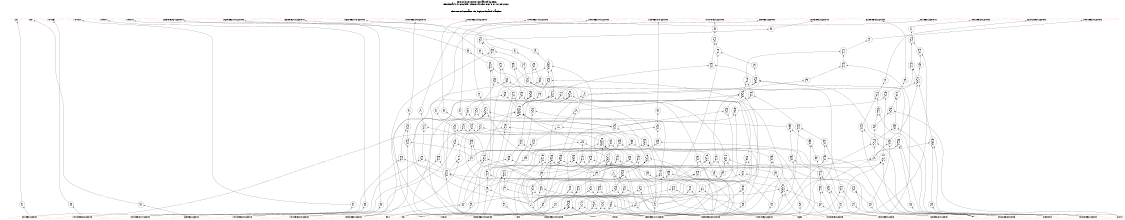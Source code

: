 # Network structure generated by ABC

digraph network {
size = "7.5,10";
center = true;
edge [dir = back];

{
  node [shape = plaintext];
  edge [style = invis];
  LevelTitle1 [label=""];
  LevelTitle2 [label=""];
  Level14 [label = ""];
  Level13 [label = ""];
  Level12 [label = ""];
  Level11 [label = ""];
  Level10 [label = ""];
  Level9 [label = ""];
  Level8 [label = ""];
  Level7 [label = ""];
  Level6 [label = ""];
  Level5 [label = ""];
  Level4 [label = ""];
  Level3 [label = ""];
  Level2 [label = ""];
  Level1 [label = ""];
  Level0 [label = ""];
  LevelTitle1 ->  LevelTitle2 ->  Level14 ->  Level13 ->  Level12 ->  Level11 ->  Level10 ->  Level9 ->  Level8 ->  Level7 ->  Level6 ->  Level5 ->  Level4 ->  Level3 ->  Level2 ->  Level1 ->  Level0;
}

{
  rank = same;
  LevelTitle1;
  title1 [shape=plaintext,
          fontsize=20,
          fontname = "Times-Roman",
          label="Network structure visualized by ABC\nBenchmark \"b10_C.blif\". Time was Thu Oct  8 21:07:29 2020. "
         ];
}

{
  rank = same;
  LevelTitle2;
  title2 [shape=plaintext,
          fontsize=18,
          fontname = "Times-Roman",
          label="The network contains 196 logic nodes and 0 latches.\n"
         ];
}

{
  rank = same;
  Level14;
  Node28 [label = "CTS", shape = invtriangle, color = coral, fillcolor = coral];
  Node29 [label = "CTR", shape = invtriangle, color = coral, fillcolor = coral];
  Node30 [label = "V_OUT_3_", shape = invtriangle, color = coral, fillcolor = coral];
  Node31 [label = "V_OUT_2_", shape = invtriangle, color = coral, fillcolor = coral];
  Node32 [label = "V_OUT_1_", shape = invtriangle, color = coral, fillcolor = coral];
  Node33 [label = "V_OUT_0_", shape = invtriangle, color = coral, fillcolor = coral];
  Node34 [label = "STATO_REG_3__SCAN_OUT", shape = invtriangle, color = coral, fillcolor = coral];
  Node35 [label = "STATO_REG_2__SCAN_OUT", shape = invtriangle, color = coral, fillcolor = coral];
  Node36 [label = "STATO_REG_1__SCAN_OUT", shape = invtriangle, color = coral, fillcolor = coral];
  Node37 [label = "STATO_REG_0__SCAN_OUT", shape = invtriangle, color = coral, fillcolor = coral];
  Node38 [label = "V_OUT_REG_3__SCAN_OUT", shape = invtriangle, color = coral, fillcolor = coral];
  Node39 [label = "V_OUT_REG_2__SCAN_OUT", shape = invtriangle, color = coral, fillcolor = coral];
  Node40 [label = "V_OUT_REG_1__SCAN_OUT", shape = invtriangle, color = coral, fillcolor = coral];
  Node41 [label = "V_OUT_REG_0__SCAN_OUT", shape = invtriangle, color = coral, fillcolor = coral];
  Node42 [label = "SIGN_REG_3__SCAN_OUT", shape = invtriangle, color = coral, fillcolor = coral];
  Node43 [label = "VOTO1_REG_SCAN_OUT", shape = invtriangle, color = coral, fillcolor = coral];
  Node44 [label = "CTR_REG_SCAN_OUT", shape = invtriangle, color = coral, fillcolor = coral];
  Node45 [label = "VOTO3_REG_SCAN_OUT", shape = invtriangle, color = coral, fillcolor = coral];
  Node46 [label = "LAST_R_REG_SCAN_OUT", shape = invtriangle, color = coral, fillcolor = coral];
  Node47 [label = "CTS_REG_SCAN_OUT", shape = invtriangle, color = coral, fillcolor = coral];
  Node48 [label = "VOTO2_REG_SCAN_OUT", shape = invtriangle, color = coral, fillcolor = coral];
  Node49 [label = "LAST_G_REG_SCAN_OUT", shape = invtriangle, color = coral, fillcolor = coral];
  Node50 [label = "VOTO0_REG_SCAN_OUT", shape = invtriangle, color = coral, fillcolor = coral];
}

{
  rank = same;
  Level13;
  Node66 [label = "66\n1 1", shape = ellipse];
  Node68 [label = "68\n1 1", shape = ellipse];
  Node71 [label = "71\n1 1", shape = ellipse];
}

{
  rank = same;
  Level12;
  Node73 [label = "73\n1 1", shape = ellipse];
  Node112 [label = "112\n0- 1\n-0 1", shape = ellipse];
  Node113 [label = "113\n0- 1\n-0 1", shape = ellipse];
  Node115 [label = "115\n0- 1\n-0 1", shape = ellipse];
}

{
  rank = same;
  Level11;
  Node57 [label = "57\n1 1", shape = ellipse];
  Node58 [label = "58\n1 1", shape = ellipse];
  Node59 [label = "59\n1 1", shape = ellipse];
  Node60 [label = "60\n1 1", shape = ellipse];
  Node117 [label = "117\n0- 1\n-0 1", shape = ellipse];
  Node226 [label = "226\n0- 1\n-0 1", shape = ellipse];
  Node236 [label = "236\n0- 1\n-0 1", shape = ellipse];
  Node240 [label = "240\n0- 1\n-0 1", shape = ellipse];
}

{
  rank = same;
  Level10;
  Node84 [label = "84\n0--- 1\n-0-- 1\n--0- 1\n---0 1", shape = ellipse];
  Node85 [label = "85\n0-- 1\n-0- 1\n--0 1", shape = ellipse];
  Node86 [label = "86\n0- 1\n-0 1", shape = ellipse];
  Node107 [label = "107\n0- 1\n-0 1", shape = ellipse];
  Node167 [label = "167\n0 1", shape = ellipse];
  Node179 [label = "179\n0 1", shape = ellipse];
  Node193 [label = "193\n0 1", shape = ellipse];
  Node227 [label = "227\n0- 1\n-0 1", shape = ellipse];
  Node237 [label = "237\n0- 1\n-0 1", shape = ellipse];
  Node241 [label = "241\n0- 1\n-0 1", shape = ellipse];
  Node244 [label = "244\n0- 1\n-0 1", shape = ellipse];
}

{
  rank = same;
  Level9;
  Node69 [label = "69\n1 1", shape = ellipse];
  Node72 [label = "72\n1 1", shape = ellipse];
  Node123 [label = "123\n0-- 1\n-0- 1\n--0 1", shape = ellipse];
  Node124 [label = "124\n0- 1\n-0 1", shape = ellipse];
  Node127 [label = "127\n0-- 1\n-0- 1\n--0 1", shape = ellipse];
  Node154 [label = "154\n0- 1\n-0 1", shape = ellipse];
  Node158 [label = "158\n0- 1\n-0 1", shape = ellipse];
  Node198 [label = "198\n0 1", shape = ellipse];
  Node206 [label = "206\n0- 1\n-0 1", shape = ellipse];
  Node216 [label = "216\n0- 1\n-0 1", shape = ellipse];
  Node245 [label = "245\n0- 1\n-0 1", shape = ellipse];
}

{
  rank = same;
  Level8;
  Node70 [label = "70\n1 1", shape = ellipse];
  Node79 [label = "79\n11 1", shape = ellipse];
  Node114 [label = "114\n0- 1\n-0 1", shape = ellipse];
  Node116 [label = "116\n0- 1\n-0 1", shape = ellipse];
  Node129 [label = "129\n0-- 1\n-0- 1\n--0 1", shape = ellipse];
  Node148 [label = "148\n0 1", shape = ellipse];
  Node152 [label = "152\n0- 1\n-0 1", shape = ellipse];
  Node153 [label = "153\n0-- 1\n-0- 1\n--0 1", shape = ellipse];
  Node156 [label = "156\n0-- 1\n-0- 1\n--0 1", shape = ellipse];
  Node172 [label = "172\n0- 1\n-0 1", shape = ellipse];
  Node182 [label = "182\n0- 1\n-0 1", shape = ellipse];
  Node196 [label = "196\n0- 1\n-0 1", shape = ellipse];
  Node204 [label = "204\n0- 1\n-0 1", shape = ellipse];
  Node214 [label = "214\n0-- 1\n-0- 1\n--0 1", shape = ellipse];
  Node217 [label = "217\n0- 1\n-0 1", shape = ellipse];
}

{
  rank = same;
  Level7;
  Node61 [label = "61\n1 1", shape = ellipse];
  Node62 [label = "62\n1 1", shape = ellipse];
  Node63 [label = "63\n1 1", shape = ellipse];
  Node64 [label = "64\n1 1", shape = ellipse];
  Node65 [label = "65\n1 1", shape = ellipse];
  Node67 [label = "67\n1 1", shape = ellipse];
  Node78 [label = "78\n11 1", shape = ellipse];
  Node81 [label = "81\n0--- 1\n-0-- 1\n--0- 1\n---0 1", shape = ellipse];
  Node103 [label = "103\n0---- 1\n-0--- 1\n--0-- 1\n---0- 1\n----0 1", shape = ellipse];
  Node171 [label = "171\n0- 1\n-0 1", shape = ellipse];
  Node180 [label = "180\n0- 1\n-0 1", shape = ellipse];
  Node181 [label = "181\n0- 1\n-0 1", shape = ellipse];
  Node195 [label = "195\n0- 1\n-0 1", shape = ellipse];
  Node203 [label = "203\n0- 1\n-0 1", shape = ellipse];
  Node239 [label = "239\n0- 1\n-0 1", shape = ellipse];
  Node243 [label = "243\n0- 1\n-0 1", shape = ellipse];
}

{
  rank = same;
  Level6;
  Node77 [label = "77\n11 1", shape = ellipse];
  Node82 [label = "82\n0- 1\n-0 1", shape = ellipse];
  Node83 [label = "83\n0- 1\n-0 1", shape = ellipse];
  Node108 [label = "108\n0- 1\n-0 1", shape = ellipse];
  Node109 [label = "109\n0- 1\n-0 1", shape = ellipse];
  Node110 [label = "110\n0- 1\n-0 1", shape = ellipse];
  Node111 [label = "111\n0- 1\n-0 1", shape = ellipse];
  Node161 [label = "161\n0-- 1\n-0- 1\n--0 1", shape = ellipse];
  Node169 [label = "169\n0- 1\n-0 1", shape = ellipse];
  Node183 [label = "183\n0 1", shape = ellipse];
  Node191 [label = "191\n0- 1\n-0 1", shape = ellipse];
  Node202 [label = "202\n0- 1\n-0 1", shape = ellipse];
  Node235 [label = "235\n0- 1\n-0 1", shape = ellipse];
  Node238 [label = "238\n0- 1\n-0 1", shape = ellipse];
  Node242 [label = "242\n0- 1\n-0 1", shape = ellipse];
}

{
  rank = same;
  Level5;
  Node118 [label = "118\n111 1", shape = ellipse];
  Node126 [label = "126\n0-- 1\n-0- 1\n--0 1", shape = ellipse];
  Node137 [label = "137\n0- 1\n-0 1", shape = ellipse];
  Node142 [label = "142\n0- 1\n-0 1", shape = ellipse];
  Node151 [label = "151\n0- 1\n-0 1", shape = ellipse];
  Node160 [label = "160\n0-- 1\n-0- 1\n--0 1", shape = ellipse];
  Node163 [label = "163\n0- 1\n-0 1", shape = ellipse];
  Node166 [label = "166\n0-- 1\n-0- 1\n--0 1", shape = ellipse];
  Node168 [label = "168\n0- 1\n-0 1", shape = ellipse];
  Node175 [label = "175\n0- 1\n-0 1", shape = ellipse];
  Node188 [label = "188\n0--- 1\n-0-- 1\n--0- 1\n---0 1", shape = ellipse];
  Node192 [label = "192\n0-- 1\n-0- 1\n--0 1", shape = ellipse];
  Node201 [label = "201\n0- 1\n-0 1", shape = ellipse];
  Node219 [label = "219\n0- 1\n-0 1", shape = ellipse];
  Node221 [label = "221\n0- 1\n-0 1", shape = ellipse];
  Node223 [label = "223\n0- 1\n-0 1", shape = ellipse];
  Node225 [label = "225\n0- 1\n-0 1", shape = ellipse];
  Node233 [label = "233\n0- 1\n-0 1", shape = ellipse];
}

{
  rank = same;
  Level4;
  Node76 [label = "76\n11 1", shape = ellipse];
  Node133 [label = "133\n0 1", shape = ellipse];
  Node134 [label = "134\n0-- 1\n-0- 1\n--0 1", shape = ellipse];
  Node135 [label = "135\n0-- 1\n-0- 1\n--0 1", shape = ellipse];
  Node141 [label = "141\n0 1", shape = ellipse];
  Node143 [label = "143\n0- 1\n-0 1", shape = ellipse];
  Node146 [label = "146\n0-- 1\n-0- 1\n--0 1", shape = ellipse];
  Node147 [label = "147\n0- 1\n-0 1", shape = ellipse];
  Node149 [label = "149\n0- 1\n-0 1", shape = ellipse];
  Node150 [label = "150\n0- 1\n-0 1", shape = ellipse];
  Node157 [label = "157\n0- 1\n-0 1", shape = ellipse];
  Node159 [label = "159\n0- 1\n-0 1", shape = ellipse];
  Node162 [label = "162\n0-- 1\n-0- 1\n--0 1", shape = ellipse];
  Node165 [label = "165\n0-- 1\n-0- 1\n--0 1", shape = ellipse];
  Node170 [label = "170\n0-- 1\n-0- 1\n--0 1", shape = ellipse];
  Node174 [label = "174\n0--- 1\n-0-- 1\n--0- 1\n---0 1", shape = ellipse];
  Node178 [label = "178\n0- 1\n-0 1", shape = ellipse];
  Node186 [label = "186\n0- 1\n-0 1", shape = ellipse];
  Node190 [label = "190\n0-- 1\n-0- 1\n--0 1", shape = ellipse];
  Node194 [label = "194\n0-- 1\n-0- 1\n--0 1", shape = ellipse];
  Node197 [label = "197\n0- 1\n-0 1", shape = ellipse];
  Node199 [label = "199\n0- 1\n-0 1", shape = ellipse];
  Node209 [label = "209\n0-- 1\n-0- 1\n--0 1", shape = ellipse];
  Node215 [label = "215\n0- 1\n-0 1", shape = ellipse];
  Node218 [label = "218\n0- 1\n-0 1", shape = ellipse];
  Node220 [label = "220\n0- 1\n-0 1", shape = ellipse];
  Node222 [label = "222\n0- 1\n-0 1", shape = ellipse];
  Node224 [label = "224\n0- 1\n-0 1", shape = ellipse];
  Node232 [label = "232\n0 1", shape = ellipse];
  Node234 [label = "234\n0- 1\n-0 1", shape = ellipse];
}

{
  rank = same;
  Level3;
  Node80 [label = "80\n11 1", shape = ellipse];
  Node92 [label = "92\n0- 1\n-0 1", shape = ellipse];
  Node119 [label = "119\n0- 1\n-0 1", shape = ellipse];
  Node120 [label = "120\n0-- 1\n-0- 1\n--0 1", shape = ellipse];
  Node130 [label = "130\n0 1", shape = ellipse];
  Node132 [label = "132\n0 1", shape = ellipse];
  Node136 [label = "136\n0 1", shape = ellipse];
  Node138 [label = "138\n0 1", shape = ellipse];
  Node139 [label = "139\n0 1", shape = ellipse];
  Node145 [label = "145\n0 1", shape = ellipse];
  Node155 [label = "155\n0- 1\n-0 1", shape = ellipse];
  Node177 [label = "177\n0- 1\n-0 1", shape = ellipse];
  Node189 [label = "189\n0-- 1\n-0- 1\n--0 1", shape = ellipse];
  Node208 [label = "208\n0-- 1\n-0- 1\n--0 1", shape = ellipse];
  Node210 [label = "210\n0-- 1\n-0- 1\n--0 1", shape = ellipse];
  Node213 [label = "213\n0- 1\n-0 1", shape = ellipse];
}

{
  rank = same;
  Level2;
  Node75 [label = "75\n11 1", shape = ellipse];
  Node88 [label = "88\n0- 1\n-0 1", shape = ellipse];
  Node94 [label = "94\n0- 1\n-0 1", shape = ellipse];
  Node97 [label = "97\n0- 1\n-0 1", shape = ellipse];
  Node99 [label = "99\n0- 1\n-0 1", shape = ellipse];
  Node102 [label = "102\n0--- 1\n-0-- 1\n--0- 1\n---0 1", shape = ellipse];
  Node105 [label = "105\n0- 1\n-0 1", shape = ellipse];
  Node140 [label = "140\n0 1", shape = ellipse];
  Node173 [label = "173\n0- 1\n-0 1", shape = ellipse];
  Node176 [label = "176\n0- 1\n-0 1", shape = ellipse];
  Node185 [label = "185\n0- 1\n-0 1", shape = ellipse];
  Node187 [label = "187\n0- 1\n-0 1", shape = ellipse];
  Node200 [label = "200\n0- 1\n-0 1", shape = ellipse];
  Node207 [label = "207\n0- 1\n-0 1", shape = ellipse];
  Node211 [label = "211\n0- 1\n-0 1", shape = ellipse];
  Node212 [label = "212\n0- 1\n-0 1", shape = ellipse];
  Node228 [label = "228\n0- 1\n-0 1", shape = ellipse];
  Node229 [label = "229\n0- 1\n-0 1", shape = ellipse];
  Node230 [label = "230\n0- 1\n-0 1", shape = ellipse];
  Node231 [label = "231\n0- 1\n-0 1", shape = ellipse];
}

{
  rank = same;
  Level1;
  Node51 [label = "51\n1 1", shape = ellipse];
  Node52 [label = "52\n1 1", shape = ellipse];
  Node53 [label = "53\n1 1", shape = ellipse];
  Node54 [label = "54\n1 1", shape = ellipse];
  Node55 [label = "55\n1 1", shape = ellipse];
  Node56 [label = "56\n1 1", shape = ellipse];
  Node74 [label = "74\n00 1", shape = ellipse];
  Node87 [label = "87\n0 1", shape = ellipse];
  Node89 [label = "89\n0 1", shape = ellipse];
  Node90 [label = "90\n0 1", shape = ellipse];
  Node91 [label = "91\n0 1", shape = ellipse];
  Node93 [label = "93\n0 1", shape = ellipse];
  Node95 [label = "95\n0 1", shape = ellipse];
  Node96 [label = "96\n0 1", shape = ellipse];
  Node98 [label = "98\n0- 1\n-0 1", shape = ellipse];
  Node100 [label = "100\n0 1", shape = ellipse];
  Node101 [label = "101\n0 1", shape = ellipse];
  Node104 [label = "104\n0 1", shape = ellipse];
  Node106 [label = "106\n0 1", shape = ellipse];
  Node121 [label = "121\n0 1", shape = ellipse];
  Node122 [label = "122\n0 1", shape = ellipse];
  Node125 [label = "125\n0 1", shape = ellipse];
  Node128 [label = "128\n0 1", shape = ellipse];
  Node131 [label = "131\n0 1", shape = ellipse];
  Node144 [label = "144\n1- 1\n-1 1", shape = ellipse];
  Node164 [label = "164\n0- 1\n-0 1", shape = ellipse];
  Node184 [label = "184\n1- 1\n-1 1", shape = ellipse];
  Node205 [label = "205\n0--- 1\n-0-- 1\n--0- 1\n---0 1", shape = ellipse];
}

{
  rank = same;
  Level0;
  Node1 [label = "G_BUTTON", shape = triangle, color = coral, fillcolor = coral];
  Node2 [label = "KEY", shape = triangle, color = coral, fillcolor = coral];
  Node3 [label = "START", shape = triangle, color = coral, fillcolor = coral];
  Node4 [label = "TEST", shape = triangle, color = coral, fillcolor = coral];
  Node5 [label = "RTS", shape = triangle, color = coral, fillcolor = coral];
  Node6 [label = "RTR", shape = triangle, color = coral, fillcolor = coral];
  Node7 [label = "VOTO0_REG_SCAN_IN", shape = triangle, color = coral, fillcolor = coral];
  Node8 [label = "V_IN_3_", shape = triangle, color = coral, fillcolor = coral];
  Node9 [label = "V_IN_2_", shape = triangle, color = coral, fillcolor = coral];
  Node10 [label = "V_IN_1_", shape = triangle, color = coral, fillcolor = coral];
  Node11 [label = "V_IN_0_", shape = triangle, color = coral, fillcolor = coral];
  Node12 [label = "STATO_REG_3__SCAN_IN", shape = triangle, color = coral, fillcolor = coral];
  Node13 [label = "STATO_REG_2__SCAN_IN", shape = triangle, color = coral, fillcolor = coral];
  Node14 [label = "STATO_REG_1__SCAN_IN", shape = triangle, color = coral, fillcolor = coral];
  Node15 [label = "STATO_REG_0__SCAN_IN", shape = triangle, color = coral, fillcolor = coral];
  Node16 [label = "V_OUT_REG_3__SCAN_IN", shape = triangle, color = coral, fillcolor = coral];
  Node17 [label = "V_OUT_REG_2__SCAN_IN", shape = triangle, color = coral, fillcolor = coral];
  Node18 [label = "V_OUT_REG_1__SCAN_IN", shape = triangle, color = coral, fillcolor = coral];
  Node19 [label = "V_OUT_REG_0__SCAN_IN", shape = triangle, color = coral, fillcolor = coral];
  Node20 [label = "SIGN_REG_3__SCAN_IN", shape = triangle, color = coral, fillcolor = coral];
  Node21 [label = "VOTO1_REG_SCAN_IN", shape = triangle, color = coral, fillcolor = coral];
  Node22 [label = "CTR_REG_SCAN_IN", shape = triangle, color = coral, fillcolor = coral];
  Node23 [label = "VOTO3_REG_SCAN_IN", shape = triangle, color = coral, fillcolor = coral];
  Node24 [label = "LAST_R_REG_SCAN_IN", shape = triangle, color = coral, fillcolor = coral];
  Node25 [label = "CTS_REG_SCAN_IN", shape = triangle, color = coral, fillcolor = coral];
  Node26 [label = "VOTO2_REG_SCAN_IN", shape = triangle, color = coral, fillcolor = coral];
  Node27 [label = "LAST_G_REG_SCAN_IN", shape = triangle, color = coral, fillcolor = coral];
  Node246 [label = "Const0", shape = ellipse, color = coral, fillcolor = coral];
}

title1 -> title2 [style = invis];
title2 -> Node28 [style = invis];
title2 -> Node29 [style = invis];
title2 -> Node30 [style = invis];
title2 -> Node31 [style = invis];
title2 -> Node32 [style = invis];
title2 -> Node33 [style = invis];
title2 -> Node34 [style = invis];
title2 -> Node35 [style = invis];
title2 -> Node36 [style = invis];
title2 -> Node37 [style = invis];
title2 -> Node38 [style = invis];
title2 -> Node39 [style = invis];
title2 -> Node40 [style = invis];
title2 -> Node41 [style = invis];
title2 -> Node42 [style = invis];
title2 -> Node43 [style = invis];
title2 -> Node44 [style = invis];
title2 -> Node45 [style = invis];
title2 -> Node46 [style = invis];
title2 -> Node47 [style = invis];
title2 -> Node48 [style = invis];
title2 -> Node49 [style = invis];
title2 -> Node50 [style = invis];
Node28 -> Node29 [style = invis];
Node29 -> Node30 [style = invis];
Node30 -> Node31 [style = invis];
Node31 -> Node32 [style = invis];
Node32 -> Node33 [style = invis];
Node33 -> Node34 [style = invis];
Node34 -> Node35 [style = invis];
Node35 -> Node36 [style = invis];
Node36 -> Node37 [style = invis];
Node37 -> Node38 [style = invis];
Node38 -> Node39 [style = invis];
Node39 -> Node40 [style = invis];
Node40 -> Node41 [style = invis];
Node41 -> Node42 [style = invis];
Node42 -> Node43 [style = invis];
Node43 -> Node44 [style = invis];
Node44 -> Node45 [style = invis];
Node45 -> Node46 [style = invis];
Node46 -> Node47 [style = invis];
Node47 -> Node48 [style = invis];
Node48 -> Node49 [style = invis];
Node49 -> Node50 [style = invis];
Node28 -> Node51 [style = solid];
Node29 -> Node52 [style = solid];
Node30 -> Node53 [style = solid];
Node31 -> Node54 [style = solid];
Node32 -> Node55 [style = solid];
Node33 -> Node56 [style = solid];
Node34 -> Node57 [style = solid];
Node35 -> Node58 [style = solid];
Node36 -> Node59 [style = solid];
Node37 -> Node60 [style = solid];
Node38 -> Node61 [style = solid];
Node39 -> Node62 [style = solid];
Node40 -> Node63 [style = solid];
Node41 -> Node64 [style = solid];
Node42 -> Node65 [style = solid];
Node43 -> Node66 [style = solid];
Node44 -> Node67 [style = solid];
Node45 -> Node68 [style = solid];
Node46 -> Node69 [style = solid];
Node47 -> Node70 [style = solid];
Node48 -> Node71 [style = solid];
Node49 -> Node72 [style = solid];
Node50 -> Node73 [style = solid];
Node51 -> Node25 [style = solid];
Node52 -> Node22 [style = solid];
Node53 -> Node16 [style = solid];
Node54 -> Node17 [style = solid];
Node55 -> Node18 [style = solid];
Node56 -> Node19 [style = solid];
Node57 -> Node86 [style = solid];
Node58 -> Node85 [style = solid];
Node59 -> Node84 [style = solid];
Node60 -> Node107 [style = solid];
Node61 -> Node108 [style = solid];
Node62 -> Node109 [style = solid];
Node63 -> Node110 [style = solid];
Node64 -> Node111 [style = solid];
Node65 -> Node83 [style = solid];
Node66 -> Node112 [style = solid];
Node67 -> Node82 [style = solid];
Node68 -> Node113 [style = solid];
Node69 -> Node114 [style = solid];
Node70 -> Node81 [style = solid];
Node71 -> Node115 [style = solid];
Node72 -> Node116 [style = solid];
Node73 -> Node117 [style = solid];
Node74 -> Node12 [style = solid];
Node74 -> Node13 [style = solid];
Node75 -> Node87 [style = solid];
Node75 -> Node13 [style = solid];
Node76 -> Node3 [style = solid];
Node76 -> Node132 [style = solid];
Node77 -> Node143 [style = solid];
Node77 -> Node142 [style = solid];
Node78 -> Node77 [style = solid];
Node78 -> Node135 [style = solid];
Node79 -> Node78 [style = solid];
Node79 -> Node165 [style = solid];
Node80 -> Node105 [style = solid];
Node80 -> Node173 [style = solid];
Node81 -> Node189 [style = solid];
Node81 -> Node120 [style = solid];
Node81 -> Node190 [style = solid];
Node81 -> Node191 [style = solid];
Node82 -> Node134 [style = solid];
Node82 -> Node175 [style = solid];
Node83 -> Node164 [style = solid];
Node83 -> Node163 [style = solid];
Node84 -> Node206 [style = solid];
Node84 -> Node92 [style = solid];
Node84 -> Node215 [style = solid];
Node84 -> Node214 [style = solid];
Node85 -> Node157 [style = solid];
Node85 -> Node92 [style = solid];
Node85 -> Node158 [style = solid];
Node86 -> Node154 [style = solid];
Node86 -> Node153 [style = solid];
Node87 -> Node15 [style = solid];
Node88 -> Node91 [style = solid];
Node88 -> Node15 [style = solid];
Node89 -> Node13 [style = solid];
Node90 -> Node6 [style = solid];
Node91 -> Node14 [style = solid];
Node92 -> Node75 [style = solid];
Node92 -> Node14 [style = solid];
Node93 -> Node5 [style = solid];
Node94 -> Node74 [style = solid];
Node94 -> Node87 [style = solid];
Node95 -> Node12 [style = solid];
Node96 -> Node3 [style = solid];
Node97 -> Node3 [style = solid];
Node97 -> Node74 [style = solid];
Node98 -> Node14 [style = solid];
Node98 -> Node15 [style = solid];
Node99 -> Node95 [style = solid];
Node99 -> Node14 [style = solid];
Node100 -> Node21 [style = solid];
Node101 -> Node26 [style = solid];
Node102 -> Node121 [style = solid];
Node102 -> Node122 [style = solid];
Node102 -> Node21 [style = solid];
Node102 -> Node26 [style = solid];
Node103 -> Node120 [style = solid];
Node103 -> Node134 [style = solid];
Node103 -> Node146 [style = solid];
Node103 -> Node118 [style = solid];
Node103 -> Node77 [style = solid];
Node104 -> Node20 [style = solid];
Node105 -> Node89 [style = solid];
Node105 -> Node14 [style = solid];
Node106 -> Node2 [style = solid];
Node107 -> Node217 [style = solid];
Node107 -> Node216 [style = solid];
Node108 -> Node219 [style = solid];
Node108 -> Node218 [style = solid];
Node109 -> Node221 [style = solid];
Node109 -> Node220 [style = solid];
Node110 -> Node223 [style = solid];
Node110 -> Node222 [style = solid];
Node111 -> Node225 [style = solid];
Node111 -> Node224 [style = solid];
Node112 -> Node227 [style = solid];
Node112 -> Node226 [style = solid];
Node113 -> Node237 [style = solid];
Node113 -> Node236 [style = solid];
Node114 -> Node239 [style = solid];
Node114 -> Node238 [style = solid];
Node115 -> Node241 [style = solid];
Node115 -> Node240 [style = solid];
Node116 -> Node243 [style = solid];
Node116 -> Node242 [style = solid];
Node117 -> Node245 [style = solid];
Node117 -> Node244 [style = solid];
Node118 -> Node210 [style = solid];
Node118 -> Node209 [style = solid];
Node118 -> Node147 [style = solid];
Node119 -> Node231 [style = solid];
Node119 -> Node230 [style = solid];
Node120 -> Node6 [style = solid];
Node120 -> Node91 [style = solid];
Node120 -> Node75 [style = solid];
Node121 -> Node23 [style = solid];
Node122 -> Node7 [style = solid];
Node123 -> Node166 [style = solid];
Node123 -> Node137 [style = solid];
Node123 -> Node79 [style = solid];
Node124 -> Node79 [style = solid];
Node124 -> Node178 [style = solid];
Node125 -> Node24 [style = solid];
Node126 -> Node2 [style = solid];
Node126 -> Node76 [style = solid];
Node126 -> Node14 [style = solid];
Node127 -> Node192 [style = solid];
Node127 -> Node137 [style = solid];
Node127 -> Node79 [style = solid];
Node128 -> Node27 [style = solid];
Node129 -> Node197 [style = solid];
Node129 -> Node97 [style = solid];
Node129 -> Node78 [style = solid];
Node130 -> Node102 [style = solid];
Node131 -> Node4 [style = solid];
Node132 -> Node94 [style = solid];
Node133 -> Node92 [style = solid];
Node134 -> Node93 [style = solid];
Node134 -> Node138 [style = solid];
Node134 -> Node13 [style = solid];
Node135 -> Node89 [style = solid];
Node135 -> Node138 [style = solid];
Node135 -> Node12 [style = solid];
Node136 -> Node97 [style = solid];
Node137 -> Node76 [style = solid];
Node137 -> Node106 [style = solid];
Node138 -> Node88 [style = solid];
Node139 -> Node105 [style = solid];
Node140 -> Node98 [style = solid];
Node141 -> Node120 [style = solid];
Node142 -> Node5 [style = solid];
Node142 -> Node133 [style = solid];
Node143 -> Node132 [style = solid];
Node143 -> Node91 [style = solid];
Node144 -> Node6 [style = solid];
Node144 -> Node14 [style = solid];
Node145 -> Node99 [style = solid];
Node146 -> Node208 [style = solid];
Node146 -> Node207 [style = solid];
Node146 -> Node12 [style = solid];
Node147 -> Node136 [style = solid];
Node147 -> Node15 [style = solid];
Node148 -> Node103 [style = solid];
Node149 -> Node130 [style = solid];
Node149 -> Node75 [style = solid];
Node150 -> Node132 [style = solid];
Node150 -> Node131 [style = solid];
Node151 -> Node150 [style = solid];
Node151 -> Node149 [style = solid];
Node152 -> Node87 [style = solid];
Node152 -> Node103 [style = solid];
Node153 -> Node151 [style = solid];
Node153 -> Node91 [style = solid];
Node153 -> Node103 [style = solid];
Node154 -> Node152 [style = solid];
Node154 -> Node12 [style = solid];
Node155 -> Node87 [style = solid];
Node155 -> Node102 [style = solid];
Node156 -> Node155 [style = solid];
Node156 -> Node88 [style = solid];
Node156 -> Node103 [style = solid];
Node157 -> Node213 [style = solid];
Node157 -> Node14 [style = solid];
Node158 -> Node156 [style = solid];
Node158 -> Node13 [style = solid];
Node159 -> Node130 [style = solid];
Node159 -> Node95 [style = solid];
Node160 -> Node87 [style = solid];
Node160 -> Node91 [style = solid];
Node160 -> Node159 [style = solid];
Node161 -> Node92 [style = solid];
Node161 -> Node94 [style = solid];
Node161 -> Node160 [style = solid];
Node162 -> Node131 [style = solid];
Node162 -> Node91 [style = solid];
Node162 -> Node132 [style = solid];
Node163 -> Node162 [style = solid];
Node163 -> Node20 [style = solid];
Node164 -> Node12 [style = solid];
Node164 -> Node15 [style = solid];
Node165 -> Node3 [style = solid];
Node165 -> Node89 [style = solid];
Node165 -> Node138 [style = solid];
Node166 -> Node1 [style = solid];
Node166 -> Node128 [style = solid];
Node166 -> Node76 [style = solid];
Node167 -> Node123 [style = solid];
Node168 -> Node133 [style = solid];
Node168 -> Node95 [style = solid];
Node169 -> Node135 [style = solid];
Node169 -> Node168 [style = solid];
Node170 -> Node2 [style = solid];
Node170 -> Node100 [style = solid];
Node170 -> Node139 [style = solid];
Node171 -> Node10 [style = solid];
Node171 -> Node169 [style = solid];
Node172 -> Node171 [style = solid];
Node172 -> Node170 [style = solid];
Node173 -> Node91 [style = solid];
Node173 -> Node13 [style = solid];
Node174 -> Node229 [style = solid];
Node174 -> Node228 [style = solid];
Node174 -> Node87 [style = solid];
Node174 -> Node80 [style = solid];
Node175 -> Node174 [style = solid];
Node175 -> Node22 [style = solid];
Node176 -> Node3 [style = solid];
Node176 -> Node106 [style = solid];
Node177 -> Node98 [style = solid];
Node177 -> Node176 [style = solid];
Node178 -> Node74 [style = solid];
Node178 -> Node177 [style = solid];
Node179 -> Node124 [style = solid];
Node180 -> Node140 [style = solid];
Node180 -> Node235 [style = solid];
Node181 -> Node8 [style = solid];
Node181 -> Node169 [style = solid];
Node182 -> Node181 [style = solid];
Node182 -> Node180 [style = solid];
Node183 -> Node126 [style = solid];
Node184 -> Node12 [style = solid];
Node184 -> Node15 [style = solid];
Node185 -> Node6 [style = solid];
Node185 -> Node184 [style = solid];
Node186 -> Node138 [style = solid];
Node186 -> Node12 [style = solid];
Node187 -> Node87 [style = solid];
Node187 -> Node14 [style = solid];
Node188 -> Node80 [style = solid];
Node188 -> Node187 [style = solid];
Node188 -> Node186 [style = solid];
Node188 -> Node185 [style = solid];
Node189 -> Node91 [style = solid];
Node189 -> Node75 [style = solid];
Node189 -> Node12 [style = solid];
Node190 -> Node6 [style = solid];
Node190 -> Node74 [style = solid];
Node190 -> Node138 [style = solid];
Node191 -> Node188 [style = solid];
Node191 -> Node25 [style = solid];
Node192 -> Node246 [style = solid];
Node192 -> Node125 [style = solid];
Node192 -> Node76 [style = solid];
Node193 -> Node127 [style = solid];
Node194 -> Node2 [style = solid];
Node194 -> Node101 [style = solid];
Node194 -> Node139 [style = solid];
Node195 -> Node9 [style = solid];
Node195 -> Node169 [style = solid];
Node196 -> Node195 [style = solid];
Node196 -> Node194 [style = solid];
Node197 -> Node139 [style = solid];
Node197 -> Node213 [style = solid];
Node198 -> Node129 [style = solid];
Node199 -> Node2 [style = solid];
Node199 -> Node132 [style = solid];
Node200 -> Node104 [style = solid];
Node200 -> Node12 [style = solid];
Node201 -> Node200 [style = solid];
Node201 -> Node199 [style = solid];
Node202 -> Node201 [style = solid];
Node202 -> Node14 [style = solid];
Node203 -> Node11 [style = solid];
Node203 -> Node169 [style = solid];
Node204 -> Node203 [style = solid];
Node204 -> Node202 [style = solid];
Node205 -> Node8 [style = solid];
Node205 -> Node9 [style = solid];
Node205 -> Node11 [style = solid];
Node205 -> Node10 [style = solid];
Node206 -> Node148 [style = solid];
Node206 -> Node14 [style = solid];
Node207 -> Node205 [style = solid];
Node207 -> Node15 [style = solid];
Node208 -> Node144 [style = solid];
Node208 -> Node105 [style = solid];
Node208 -> Node87 [style = solid];
Node209 -> Node145 [style = solid];
Node209 -> Node96 [style = solid];
Node209 -> Node89 [style = solid];
Node210 -> Node140 [style = solid];
Node210 -> Node90 [style = solid];
Node210 -> Node13 [style = solid];
Node211 -> Node87 [style = solid];
Node211 -> Node12 [style = solid];
Node212 -> Node95 [style = solid];
Node212 -> Node15 [style = solid];
Node213 -> Node212 [style = solid];
Node213 -> Node211 [style = solid];
Node214 -> Node103 [style = solid];
Node214 -> Node99 [style = solid];
Node214 -> Node15 [style = solid];
Node215 -> Node145 [style = solid];
Node215 -> Node87 [style = solid];
Node216 -> Node148 [style = solid];
Node216 -> Node15 [style = solid];
Node217 -> Node161 [style = solid];
Node217 -> Node103 [style = solid];
Node218 -> Node120 [style = solid];
Node218 -> Node16 [style = solid];
Node219 -> Node141 [style = solid];
Node219 -> Node23 [style = solid];
Node220 -> Node120 [style = solid];
Node220 -> Node17 [style = solid];
Node221 -> Node141 [style = solid];
Node221 -> Node26 [style = solid];
Node222 -> Node120 [style = solid];
Node222 -> Node18 [style = solid];
Node223 -> Node141 [style = solid];
Node223 -> Node21 [style = solid];
Node224 -> Node120 [style = solid];
Node224 -> Node19 [style = solid];
Node225 -> Node141 [style = solid];
Node225 -> Node7 [style = solid];
Node226 -> Node167 [style = solid];
Node226 -> Node21 [style = solid];
Node227 -> Node172 [style = solid];
Node227 -> Node123 [style = solid];
Node228 -> Node91 [style = solid];
Node228 -> Node12 [style = solid];
Node229 -> Node93 [style = solid];
Node229 -> Node14 [style = solid];
Node230 -> Node122 [style = solid];
Node230 -> Node26 [style = solid];
Node231 -> Node101 [style = solid];
Node231 -> Node7 [style = solid];
Node232 -> Node119 [style = solid];
Node233 -> Node232 [style = solid];
Node233 -> Node21 [style = solid];
Node234 -> Node119 [style = solid];
Node234 -> Node100 [style = solid];
Node235 -> Node234 [style = solid];
Node235 -> Node233 [style = solid];
Node236 -> Node179 [style = solid];
Node236 -> Node23 [style = solid];
Node237 -> Node182 [style = solid];
Node237 -> Node124 [style = solid];
Node238 -> Node126 [style = solid];
Node238 -> Node24 [style = solid];
Node239 -> Node183 [style = solid];
Node239 -> Node246 [style = solid];
Node240 -> Node193 [style = solid];
Node240 -> Node26 [style = solid];
Node241 -> Node196 [style = solid];
Node241 -> Node127 [style = solid];
Node242 -> Node126 [style = solid];
Node242 -> Node27 [style = solid];
Node243 -> Node183 [style = solid];
Node243 -> Node1 [style = solid];
Node244 -> Node198 [style = solid];
Node244 -> Node7 [style = solid];
Node245 -> Node204 [style = solid];
Node245 -> Node129 [style = solid];
}

